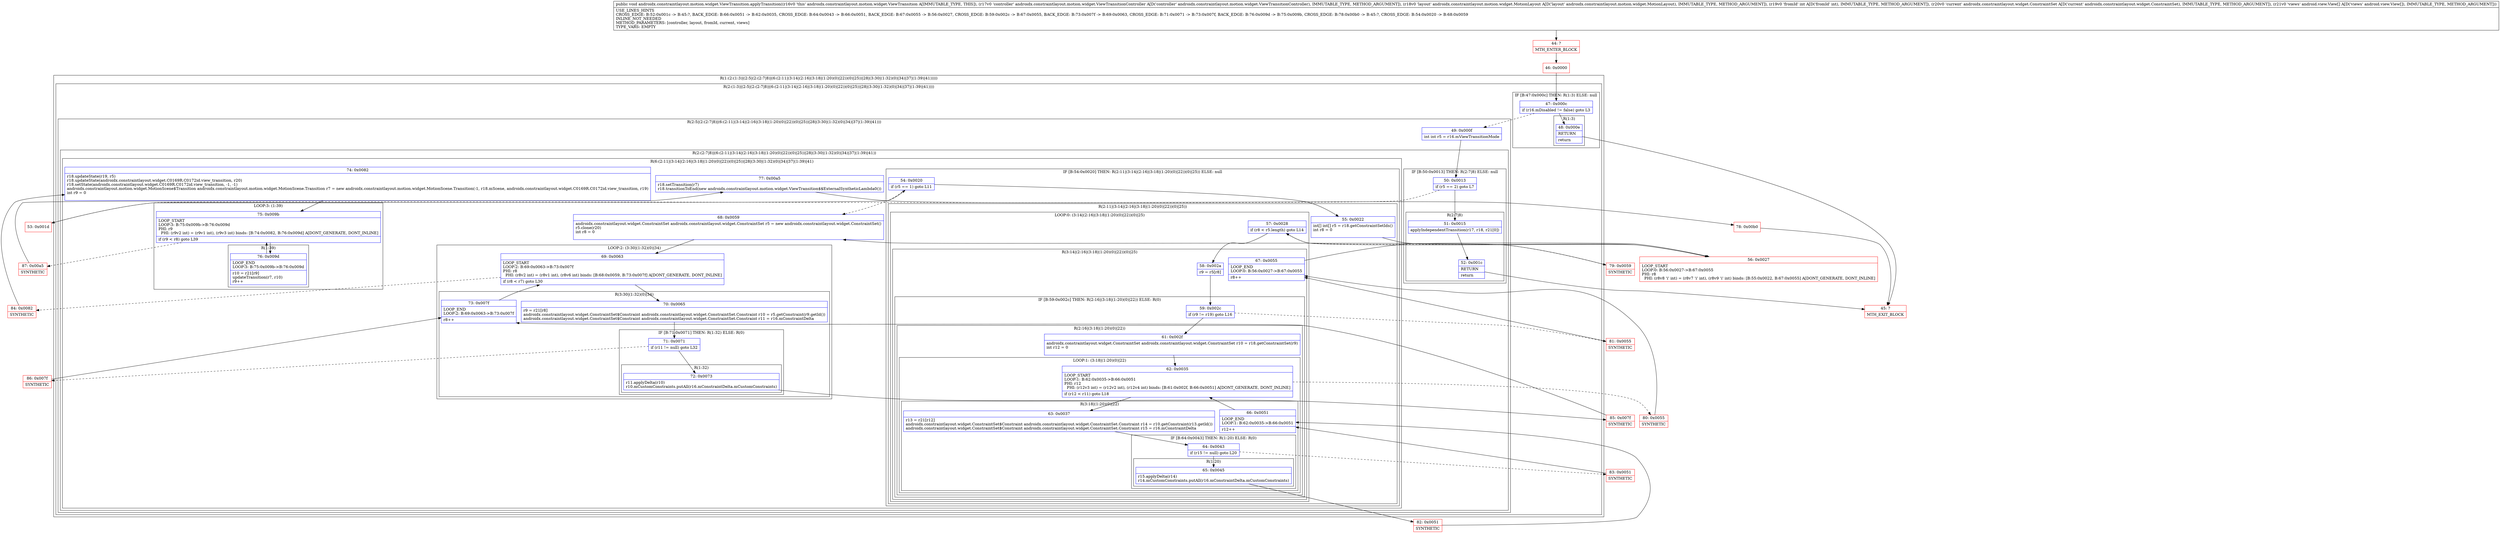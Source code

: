 digraph "CFG forandroidx.constraintlayout.motion.widget.ViewTransition.applyTransition(Landroidx\/constraintlayout\/motion\/widget\/ViewTransitionController;Landroidx\/constraintlayout\/motion\/widget\/MotionLayout;ILandroidx\/constraintlayout\/widget\/ConstraintSet;[Landroid\/view\/View;)V" {
subgraph cluster_Region_1319269307 {
label = "R(1:(2:(1:3)|(2:5|(2:(2:7|8)|(6:(2:11|(3:14|(2:16|(3:18|(1:20)(0)|22))(0)|25))|28|(3:30|(1:32)(0)|34)|37|(1:39)|41)))))";
node [shape=record,color=blue];
subgraph cluster_Region_219443982 {
label = "R(2:(1:3)|(2:5|(2:(2:7|8)|(6:(2:11|(3:14|(2:16|(3:18|(1:20)(0)|22))(0)|25))|28|(3:30|(1:32)(0)|34)|37|(1:39)|41))))";
node [shape=record,color=blue];
subgraph cluster_IfRegion_2037146461 {
label = "IF [B:47:0x000c] THEN: R(1:3) ELSE: null";
node [shape=record,color=blue];
Node_47 [shape=record,label="{47\:\ 0x000c|if (r16.mDisabled != false) goto L3\l}"];
subgraph cluster_Region_431911985 {
label = "R(1:3)";
node [shape=record,color=blue];
Node_48 [shape=record,label="{48\:\ 0x000e|RETURN\l|return\l}"];
}
}
subgraph cluster_Region_1602855854 {
label = "R(2:5|(2:(2:7|8)|(6:(2:11|(3:14|(2:16|(3:18|(1:20)(0)|22))(0)|25))|28|(3:30|(1:32)(0)|34)|37|(1:39)|41)))";
node [shape=record,color=blue];
Node_49 [shape=record,label="{49\:\ 0x000f|int int r5 = r16.mViewTransitionMode\l}"];
subgraph cluster_Region_1146938134 {
label = "R(2:(2:7|8)|(6:(2:11|(3:14|(2:16|(3:18|(1:20)(0)|22))(0)|25))|28|(3:30|(1:32)(0)|34)|37|(1:39)|41))";
node [shape=record,color=blue];
subgraph cluster_IfRegion_1689554768 {
label = "IF [B:50:0x0013] THEN: R(2:7|8) ELSE: null";
node [shape=record,color=blue];
Node_50 [shape=record,label="{50\:\ 0x0013|if (r5 == 2) goto L7\l}"];
subgraph cluster_Region_1795060880 {
label = "R(2:7|8)";
node [shape=record,color=blue];
Node_51 [shape=record,label="{51\:\ 0x0015|applyIndependentTransition(r17, r18, r21[0])\l}"];
Node_52 [shape=record,label="{52\:\ 0x001c|RETURN\l|return\l}"];
}
}
subgraph cluster_Region_1367176203 {
label = "R(6:(2:11|(3:14|(2:16|(3:18|(1:20)(0)|22))(0)|25))|28|(3:30|(1:32)(0)|34)|37|(1:39)|41)";
node [shape=record,color=blue];
subgraph cluster_IfRegion_2123937188 {
label = "IF [B:54:0x0020] THEN: R(2:11|(3:14|(2:16|(3:18|(1:20)(0)|22))(0)|25)) ELSE: null";
node [shape=record,color=blue];
Node_54 [shape=record,label="{54\:\ 0x0020|if (r5 == 1) goto L11\l}"];
subgraph cluster_Region_406320885 {
label = "R(2:11|(3:14|(2:16|(3:18|(1:20)(0)|22))(0)|25))";
node [shape=record,color=blue];
Node_55 [shape=record,label="{55\:\ 0x0022|int[] int[] r5 = r18.getConstraintSetIds()\lint r8 = 0\l\l}"];
subgraph cluster_LoopRegion_887991218 {
label = "LOOP:0: (3:14|(2:16|(3:18|(1:20)(0)|22))(0)|25)";
node [shape=record,color=blue];
Node_57 [shape=record,label="{57\:\ 0x0028|if (r8 \< r5.length) goto L14\l}"];
subgraph cluster_Region_1450555385 {
label = "R(3:14|(2:16|(3:18|(1:20)(0)|22))(0)|25)";
node [shape=record,color=blue];
Node_58 [shape=record,label="{58\:\ 0x002a|r9 = r5[r8]\l}"];
subgraph cluster_IfRegion_1888654361 {
label = "IF [B:59:0x002c] THEN: R(2:16|(3:18|(1:20)(0)|22)) ELSE: R(0)";
node [shape=record,color=blue];
Node_59 [shape=record,label="{59\:\ 0x002c|if (r9 != r19) goto L16\l}"];
subgraph cluster_Region_826201967 {
label = "R(2:16|(3:18|(1:20)(0)|22))";
node [shape=record,color=blue];
Node_61 [shape=record,label="{61\:\ 0x002f|androidx.constraintlayout.widget.ConstraintSet androidx.constraintlayout.widget.ConstraintSet r10 = r18.getConstraintSet(r9)\lint r12 = 0\l\l}"];
subgraph cluster_LoopRegion_442984902 {
label = "LOOP:1: (3:18|(1:20)(0)|22)";
node [shape=record,color=blue];
Node_62 [shape=record,label="{62\:\ 0x0035|LOOP_START\lLOOP:1: B:62:0x0035\-\>B:66:0x0051\lPHI: r12 \l  PHI: (r12v3 int) = (r12v2 int), (r12v4 int) binds: [B:61:0x002f, B:66:0x0051] A[DONT_GENERATE, DONT_INLINE]\l|if (r12 \< r11) goto L18\l}"];
subgraph cluster_Region_379129827 {
label = "R(3:18|(1:20)(0)|22)";
node [shape=record,color=blue];
Node_63 [shape=record,label="{63\:\ 0x0037|r13 = r21[r12]\landroidx.constraintlayout.widget.ConstraintSet$Constraint androidx.constraintlayout.widget.ConstraintSet.Constraint r14 = r10.getConstraint(r13.getId())\landroidx.constraintlayout.widget.ConstraintSet$Constraint androidx.constraintlayout.widget.ConstraintSet.Constraint r15 = r16.mConstraintDelta\l}"];
subgraph cluster_IfRegion_876690129 {
label = "IF [B:64:0x0043] THEN: R(1:20) ELSE: R(0)";
node [shape=record,color=blue];
Node_64 [shape=record,label="{64\:\ 0x0043|if (r15 != null) goto L20\l}"];
subgraph cluster_Region_1332774585 {
label = "R(1:20)";
node [shape=record,color=blue];
Node_65 [shape=record,label="{65\:\ 0x0045|r15.applyDelta(r14)\lr14.mCustomConstraints.putAll(r16.mConstraintDelta.mCustomConstraints)\l}"];
}
subgraph cluster_Region_956333519 {
label = "R(0)";
node [shape=record,color=blue];
}
}
Node_66 [shape=record,label="{66\:\ 0x0051|LOOP_END\lLOOP:1: B:62:0x0035\-\>B:66:0x0051\l|r12++\l}"];
}
}
}
subgraph cluster_Region_541316235 {
label = "R(0)";
node [shape=record,color=blue];
}
}
Node_67 [shape=record,label="{67\:\ 0x0055|LOOP_END\lLOOP:0: B:56:0x0027\-\>B:67:0x0055\l|r8++\l}"];
}
}
}
}
Node_68 [shape=record,label="{68\:\ 0x0059|androidx.constraintlayout.widget.ConstraintSet androidx.constraintlayout.widget.ConstraintSet r5 = new androidx.constraintlayout.widget.ConstraintSet()\lr5.clone(r20)\lint r8 = 0\l\l}"];
subgraph cluster_LoopRegion_1142275782 {
label = "LOOP:2: (3:30|(1:32)(0)|34)";
node [shape=record,color=blue];
Node_69 [shape=record,label="{69\:\ 0x0063|LOOP_START\lLOOP:2: B:69:0x0063\-\>B:73:0x007f\lPHI: r8 \l  PHI: (r8v2 int) = (r8v1 int), (r8v6 int) binds: [B:68:0x0059, B:73:0x007f] A[DONT_GENERATE, DONT_INLINE]\l|if (r8 \< r7) goto L30\l}"];
subgraph cluster_Region_1140533593 {
label = "R(3:30|(1:32)(0)|34)";
node [shape=record,color=blue];
Node_70 [shape=record,label="{70\:\ 0x0065|r9 = r21[r8]\landroidx.constraintlayout.widget.ConstraintSet$Constraint androidx.constraintlayout.widget.ConstraintSet.Constraint r10 = r5.getConstraint(r9.getId())\landroidx.constraintlayout.widget.ConstraintSet$Constraint androidx.constraintlayout.widget.ConstraintSet.Constraint r11 = r16.mConstraintDelta\l}"];
subgraph cluster_IfRegion_43824670 {
label = "IF [B:71:0x0071] THEN: R(1:32) ELSE: R(0)";
node [shape=record,color=blue];
Node_71 [shape=record,label="{71\:\ 0x0071|if (r11 != null) goto L32\l}"];
subgraph cluster_Region_947605558 {
label = "R(1:32)";
node [shape=record,color=blue];
Node_72 [shape=record,label="{72\:\ 0x0073|r11.applyDelta(r10)\lr10.mCustomConstraints.putAll(r16.mConstraintDelta.mCustomConstraints)\l}"];
}
subgraph cluster_Region_1696450267 {
label = "R(0)";
node [shape=record,color=blue];
}
}
Node_73 [shape=record,label="{73\:\ 0x007f|LOOP_END\lLOOP:2: B:69:0x0063\-\>B:73:0x007f\l|r8++\l}"];
}
}
Node_74 [shape=record,label="{74\:\ 0x0082|r18.updateState(r19, r5)\lr18.updateState(androidx.constraintlayout.widget.C0169R.C0172id.view_transition, r20)\lr18.setState(androidx.constraintlayout.widget.C0169R.C0172id.view_transition, \-1, \-1)\landroidx.constraintlayout.motion.widget.MotionScene$Transition androidx.constraintlayout.motion.widget.MotionScene.Transition r7 = new androidx.constraintlayout.motion.widget.MotionScene.Transition(\-1, r18.mScene, androidx.constraintlayout.widget.C0169R.C0172id.view_transition, r19)\lint r9 = 0\l\l}"];
subgraph cluster_LoopRegion_1607016882 {
label = "LOOP:3: (1:39)";
node [shape=record,color=blue];
Node_75 [shape=record,label="{75\:\ 0x009b|LOOP_START\lLOOP:3: B:75:0x009b\-\>B:76:0x009d\lPHI: r9 \l  PHI: (r9v2 int) = (r9v1 int), (r9v3 int) binds: [B:74:0x0082, B:76:0x009d] A[DONT_GENERATE, DONT_INLINE]\l|if (r9 \< r8) goto L39\l}"];
subgraph cluster_Region_66449529 {
label = "R(1:39)";
node [shape=record,color=blue];
Node_76 [shape=record,label="{76\:\ 0x009d|LOOP_END\lLOOP:3: B:75:0x009b\-\>B:76:0x009d\l|r10 = r21[r9]\lupdateTransition(r7, r10)\lr9++\l}"];
}
}
Node_77 [shape=record,label="{77\:\ 0x00a5|r18.setTransition(r7)\lr18.transitionToEnd(new androidx.constraintlayout.motion.widget.ViewTransition$$ExternalSyntheticLambda0())\l}"];
}
}
}
}
}
Node_44 [shape=record,color=red,label="{44\:\ ?|MTH_ENTER_BLOCK\l}"];
Node_46 [shape=record,color=red,label="{46\:\ 0x0000}"];
Node_45 [shape=record,color=red,label="{45\:\ ?|MTH_EXIT_BLOCK\l}"];
Node_53 [shape=record,color=red,label="{53\:\ 0x001d}"];
Node_56 [shape=record,color=red,label="{56\:\ 0x0027|LOOP_START\lLOOP:0: B:56:0x0027\-\>B:67:0x0055\lPHI: r8 \l  PHI: (r8v8 'i' int) = (r8v7 'i' int), (r8v9 'i' int) binds: [B:55:0x0022, B:67:0x0055] A[DONT_GENERATE, DONT_INLINE]\l}"];
Node_82 [shape=record,color=red,label="{82\:\ 0x0051|SYNTHETIC\l}"];
Node_83 [shape=record,color=red,label="{83\:\ 0x0051|SYNTHETIC\l}"];
Node_80 [shape=record,color=red,label="{80\:\ 0x0055|SYNTHETIC\l}"];
Node_81 [shape=record,color=red,label="{81\:\ 0x0055|SYNTHETIC\l}"];
Node_79 [shape=record,color=red,label="{79\:\ 0x0059|SYNTHETIC\l}"];
Node_85 [shape=record,color=red,label="{85\:\ 0x007f|SYNTHETIC\l}"];
Node_86 [shape=record,color=red,label="{86\:\ 0x007f|SYNTHETIC\l}"];
Node_84 [shape=record,color=red,label="{84\:\ 0x0082|SYNTHETIC\l}"];
Node_87 [shape=record,color=red,label="{87\:\ 0x00a5|SYNTHETIC\l}"];
Node_78 [shape=record,color=red,label="{78\:\ 0x00b0}"];
MethodNode[shape=record,label="{public void androidx.constraintlayout.motion.widget.ViewTransition.applyTransition((r16v0 'this' androidx.constraintlayout.motion.widget.ViewTransition A[IMMUTABLE_TYPE, THIS]), (r17v0 'controller' androidx.constraintlayout.motion.widget.ViewTransitionController A[D('controller' androidx.constraintlayout.motion.widget.ViewTransitionController), IMMUTABLE_TYPE, METHOD_ARGUMENT]), (r18v0 'layout' androidx.constraintlayout.motion.widget.MotionLayout A[D('layout' androidx.constraintlayout.motion.widget.MotionLayout), IMMUTABLE_TYPE, METHOD_ARGUMENT]), (r19v0 'fromId' int A[D('fromId' int), IMMUTABLE_TYPE, METHOD_ARGUMENT]), (r20v0 'current' androidx.constraintlayout.widget.ConstraintSet A[D('current' androidx.constraintlayout.widget.ConstraintSet), IMMUTABLE_TYPE, METHOD_ARGUMENT]), (r21v0 'views' android.view.View[] A[D('views' android.view.View[]), IMMUTABLE_TYPE, METHOD_ARGUMENT]))  | USE_LINES_HINTS\lCROSS_EDGE: B:52:0x001c \-\> B:45:?, BACK_EDGE: B:66:0x0051 \-\> B:62:0x0035, CROSS_EDGE: B:64:0x0043 \-\> B:66:0x0051, BACK_EDGE: B:67:0x0055 \-\> B:56:0x0027, CROSS_EDGE: B:59:0x002c \-\> B:67:0x0055, BACK_EDGE: B:73:0x007f \-\> B:69:0x0063, CROSS_EDGE: B:71:0x0071 \-\> B:73:0x007f, BACK_EDGE: B:76:0x009d \-\> B:75:0x009b, CROSS_EDGE: B:78:0x00b0 \-\> B:45:?, CROSS_EDGE: B:54:0x0020 \-\> B:68:0x0059\lINLINE_NOT_NEEDED\lMETHOD_PARAMETERS: [controller, layout, fromId, current, views]\lTYPE_VARS: EMPTY\l}"];
MethodNode -> Node_44;Node_47 -> Node_48;
Node_47 -> Node_49[style=dashed];
Node_48 -> Node_45;
Node_49 -> Node_50;
Node_50 -> Node_51;
Node_50 -> Node_53[style=dashed];
Node_51 -> Node_52;
Node_52 -> Node_45;
Node_54 -> Node_55;
Node_54 -> Node_68[style=dashed];
Node_55 -> Node_56;
Node_57 -> Node_58;
Node_57 -> Node_79[style=dashed];
Node_58 -> Node_59;
Node_59 -> Node_61;
Node_59 -> Node_81[style=dashed];
Node_61 -> Node_62;
Node_62 -> Node_63;
Node_62 -> Node_80[style=dashed];
Node_63 -> Node_64;
Node_64 -> Node_65;
Node_64 -> Node_83[style=dashed];
Node_65 -> Node_82;
Node_66 -> Node_62;
Node_67 -> Node_56;
Node_68 -> Node_69;
Node_69 -> Node_70;
Node_69 -> Node_84[style=dashed];
Node_70 -> Node_71;
Node_71 -> Node_72;
Node_71 -> Node_86[style=dashed];
Node_72 -> Node_85;
Node_73 -> Node_69;
Node_74 -> Node_75;
Node_75 -> Node_76;
Node_75 -> Node_87[style=dashed];
Node_76 -> Node_75;
Node_77 -> Node_78;
Node_44 -> Node_46;
Node_46 -> Node_47;
Node_53 -> Node_54;
Node_56 -> Node_57;
Node_82 -> Node_66;
Node_83 -> Node_66;
Node_80 -> Node_67;
Node_81 -> Node_67;
Node_79 -> Node_68;
Node_85 -> Node_73;
Node_86 -> Node_73;
Node_84 -> Node_74;
Node_87 -> Node_77;
Node_78 -> Node_45;
}


